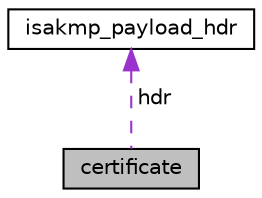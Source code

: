 digraph "certificate"
{
 // LATEX_PDF_SIZE
  edge [fontname="Helvetica",fontsize="10",labelfontname="Helvetica",labelfontsize="10"];
  node [fontname="Helvetica",fontsize="10",shape=record];
  Node1 [label="certificate",height=0.2,width=0.4,color="black", fillcolor="grey75", style="filled", fontcolor="black",tooltip=" "];
  Node2 -> Node1 [dir="back",color="darkorchid3",fontsize="10",style="dashed",label=" hdr" ];
  Node2 [label="isakmp_payload_hdr",height=0.2,width=0.4,color="black", fillcolor="white", style="filled",URL="$structisakmp__payload__hdr.html",tooltip=" "];
}
